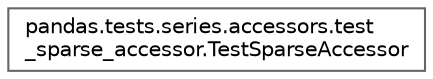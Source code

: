 digraph "Graphical Class Hierarchy"
{
 // LATEX_PDF_SIZE
  bgcolor="transparent";
  edge [fontname=Helvetica,fontsize=10,labelfontname=Helvetica,labelfontsize=10];
  node [fontname=Helvetica,fontsize=10,shape=box,height=0.2,width=0.4];
  rankdir="LR";
  Node0 [id="Node000000",label="pandas.tests.series.accessors.test\l_sparse_accessor.TestSparseAccessor",height=0.2,width=0.4,color="grey40", fillcolor="white", style="filled",URL="$de/d84/classpandas_1_1tests_1_1series_1_1accessors_1_1test__sparse__accessor_1_1TestSparseAccessor.html",tooltip=" "];
}
